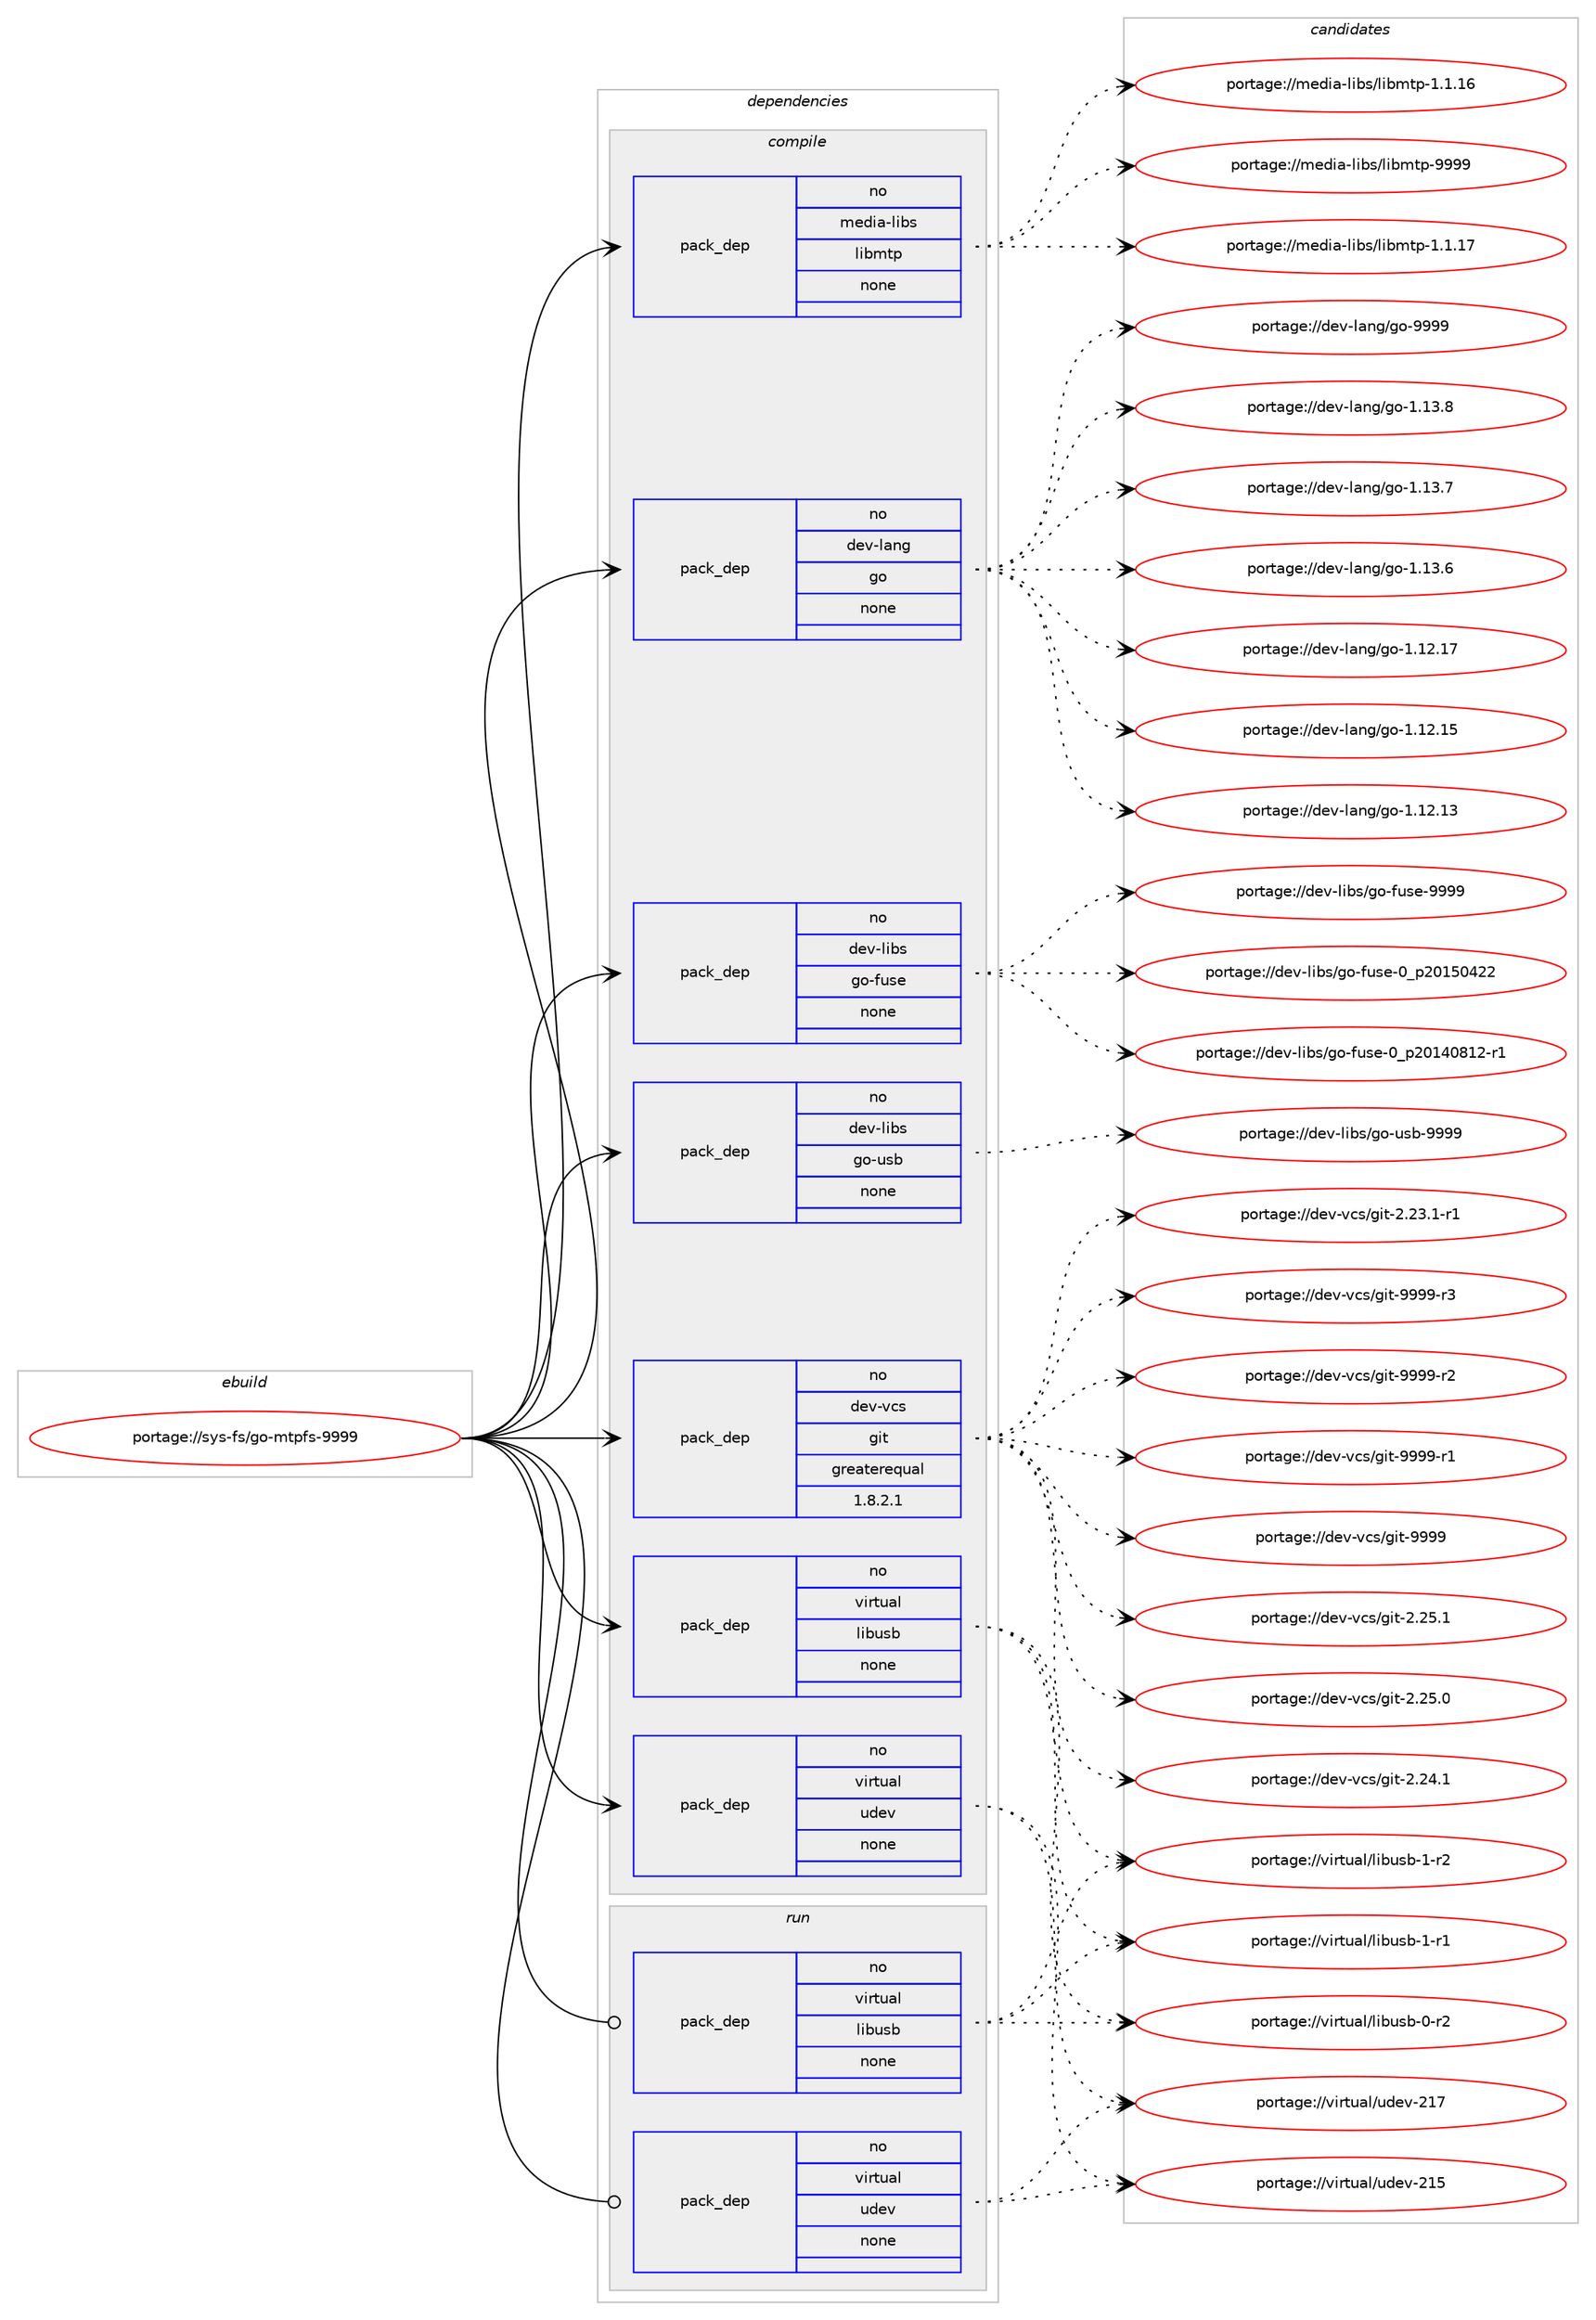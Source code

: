 digraph prolog {

# *************
# Graph options
# *************

newrank=true;
concentrate=true;
compound=true;
graph [rankdir=LR,fontname=Helvetica,fontsize=10,ranksep=1.5];#, ranksep=2.5, nodesep=0.2];
edge  [arrowhead=vee];
node  [fontname=Helvetica,fontsize=10];

# **********
# The ebuild
# **********

subgraph cluster_leftcol {
color=gray;
rank=same;
label=<<i>ebuild</i>>;
id [label="portage://sys-fs/go-mtpfs-9999", color=red, width=4, href="../sys-fs/go-mtpfs-9999.svg"];
}

# ****************
# The dependencies
# ****************

subgraph cluster_midcol {
color=gray;
label=<<i>dependencies</i>>;
subgraph cluster_compile {
fillcolor="#eeeeee";
style=filled;
label=<<i>compile</i>>;
subgraph pack34230 {
dependency43774 [label=<<TABLE BORDER="0" CELLBORDER="1" CELLSPACING="0" CELLPADDING="4" WIDTH="220"><TR><TD ROWSPAN="6" CELLPADDING="30">pack_dep</TD></TR><TR><TD WIDTH="110">no</TD></TR><TR><TD>dev-lang</TD></TR><TR><TD>go</TD></TR><TR><TD>none</TD></TR><TR><TD></TD></TR></TABLE>>, shape=none, color=blue];
}
id:e -> dependency43774:w [weight=20,style="solid",arrowhead="vee"];
subgraph pack34231 {
dependency43775 [label=<<TABLE BORDER="0" CELLBORDER="1" CELLSPACING="0" CELLPADDING="4" WIDTH="220"><TR><TD ROWSPAN="6" CELLPADDING="30">pack_dep</TD></TR><TR><TD WIDTH="110">no</TD></TR><TR><TD>dev-libs</TD></TR><TR><TD>go-fuse</TD></TR><TR><TD>none</TD></TR><TR><TD></TD></TR></TABLE>>, shape=none, color=blue];
}
id:e -> dependency43775:w [weight=20,style="solid",arrowhead="vee"];
subgraph pack34232 {
dependency43776 [label=<<TABLE BORDER="0" CELLBORDER="1" CELLSPACING="0" CELLPADDING="4" WIDTH="220"><TR><TD ROWSPAN="6" CELLPADDING="30">pack_dep</TD></TR><TR><TD WIDTH="110">no</TD></TR><TR><TD>dev-libs</TD></TR><TR><TD>go-usb</TD></TR><TR><TD>none</TD></TR><TR><TD></TD></TR></TABLE>>, shape=none, color=blue];
}
id:e -> dependency43776:w [weight=20,style="solid",arrowhead="vee"];
subgraph pack34233 {
dependency43777 [label=<<TABLE BORDER="0" CELLBORDER="1" CELLSPACING="0" CELLPADDING="4" WIDTH="220"><TR><TD ROWSPAN="6" CELLPADDING="30">pack_dep</TD></TR><TR><TD WIDTH="110">no</TD></TR><TR><TD>dev-vcs</TD></TR><TR><TD>git</TD></TR><TR><TD>greaterequal</TD></TR><TR><TD>1.8.2.1</TD></TR></TABLE>>, shape=none, color=blue];
}
id:e -> dependency43777:w [weight=20,style="solid",arrowhead="vee"];
subgraph pack34234 {
dependency43778 [label=<<TABLE BORDER="0" CELLBORDER="1" CELLSPACING="0" CELLPADDING="4" WIDTH="220"><TR><TD ROWSPAN="6" CELLPADDING="30">pack_dep</TD></TR><TR><TD WIDTH="110">no</TD></TR><TR><TD>media-libs</TD></TR><TR><TD>libmtp</TD></TR><TR><TD>none</TD></TR><TR><TD></TD></TR></TABLE>>, shape=none, color=blue];
}
id:e -> dependency43778:w [weight=20,style="solid",arrowhead="vee"];
subgraph pack34235 {
dependency43779 [label=<<TABLE BORDER="0" CELLBORDER="1" CELLSPACING="0" CELLPADDING="4" WIDTH="220"><TR><TD ROWSPAN="6" CELLPADDING="30">pack_dep</TD></TR><TR><TD WIDTH="110">no</TD></TR><TR><TD>virtual</TD></TR><TR><TD>libusb</TD></TR><TR><TD>none</TD></TR><TR><TD></TD></TR></TABLE>>, shape=none, color=blue];
}
id:e -> dependency43779:w [weight=20,style="solid",arrowhead="vee"];
subgraph pack34236 {
dependency43780 [label=<<TABLE BORDER="0" CELLBORDER="1" CELLSPACING="0" CELLPADDING="4" WIDTH="220"><TR><TD ROWSPAN="6" CELLPADDING="30">pack_dep</TD></TR><TR><TD WIDTH="110">no</TD></TR><TR><TD>virtual</TD></TR><TR><TD>udev</TD></TR><TR><TD>none</TD></TR><TR><TD></TD></TR></TABLE>>, shape=none, color=blue];
}
id:e -> dependency43780:w [weight=20,style="solid",arrowhead="vee"];
}
subgraph cluster_compileandrun {
fillcolor="#eeeeee";
style=filled;
label=<<i>compile and run</i>>;
}
subgraph cluster_run {
fillcolor="#eeeeee";
style=filled;
label=<<i>run</i>>;
subgraph pack34237 {
dependency43781 [label=<<TABLE BORDER="0" CELLBORDER="1" CELLSPACING="0" CELLPADDING="4" WIDTH="220"><TR><TD ROWSPAN="6" CELLPADDING="30">pack_dep</TD></TR><TR><TD WIDTH="110">no</TD></TR><TR><TD>virtual</TD></TR><TR><TD>libusb</TD></TR><TR><TD>none</TD></TR><TR><TD></TD></TR></TABLE>>, shape=none, color=blue];
}
id:e -> dependency43781:w [weight=20,style="solid",arrowhead="odot"];
subgraph pack34238 {
dependency43782 [label=<<TABLE BORDER="0" CELLBORDER="1" CELLSPACING="0" CELLPADDING="4" WIDTH="220"><TR><TD ROWSPAN="6" CELLPADDING="30">pack_dep</TD></TR><TR><TD WIDTH="110">no</TD></TR><TR><TD>virtual</TD></TR><TR><TD>udev</TD></TR><TR><TD>none</TD></TR><TR><TD></TD></TR></TABLE>>, shape=none, color=blue];
}
id:e -> dependency43782:w [weight=20,style="solid",arrowhead="odot"];
}
}

# **************
# The candidates
# **************

subgraph cluster_choices {
rank=same;
color=gray;
label=<<i>candidates</i>>;

subgraph choice34230 {
color=black;
nodesep=1;
choice1001011184510897110103471031114557575757 [label="portage://dev-lang/go-9999", color=red, width=4,href="../dev-lang/go-9999.svg"];
choice10010111845108971101034710311145494649514656 [label="portage://dev-lang/go-1.13.8", color=red, width=4,href="../dev-lang/go-1.13.8.svg"];
choice10010111845108971101034710311145494649514655 [label="portage://dev-lang/go-1.13.7", color=red, width=4,href="../dev-lang/go-1.13.7.svg"];
choice10010111845108971101034710311145494649514654 [label="portage://dev-lang/go-1.13.6", color=red, width=4,href="../dev-lang/go-1.13.6.svg"];
choice1001011184510897110103471031114549464950464955 [label="portage://dev-lang/go-1.12.17", color=red, width=4,href="../dev-lang/go-1.12.17.svg"];
choice1001011184510897110103471031114549464950464953 [label="portage://dev-lang/go-1.12.15", color=red, width=4,href="../dev-lang/go-1.12.15.svg"];
choice1001011184510897110103471031114549464950464951 [label="portage://dev-lang/go-1.12.13", color=red, width=4,href="../dev-lang/go-1.12.13.svg"];
dependency43774:e -> choice1001011184510897110103471031114557575757:w [style=dotted,weight="100"];
dependency43774:e -> choice10010111845108971101034710311145494649514656:w [style=dotted,weight="100"];
dependency43774:e -> choice10010111845108971101034710311145494649514655:w [style=dotted,weight="100"];
dependency43774:e -> choice10010111845108971101034710311145494649514654:w [style=dotted,weight="100"];
dependency43774:e -> choice1001011184510897110103471031114549464950464955:w [style=dotted,weight="100"];
dependency43774:e -> choice1001011184510897110103471031114549464950464953:w [style=dotted,weight="100"];
dependency43774:e -> choice1001011184510897110103471031114549464950464951:w [style=dotted,weight="100"];
}
subgraph choice34231 {
color=black;
nodesep=1;
choice100101118451081059811547103111451021171151014557575757 [label="portage://dev-libs/go-fuse-9999", color=red, width=4,href="../dev-libs/go-fuse-9999.svg"];
choice100101118451081059811547103111451021171151014548951125048495348525050 [label="portage://dev-libs/go-fuse-0_p20150422", color=red, width=4,href="../dev-libs/go-fuse-0_p20150422.svg"];
choice1001011184510810598115471031114510211711510145489511250484952485649504511449 [label="portage://dev-libs/go-fuse-0_p20140812-r1", color=red, width=4,href="../dev-libs/go-fuse-0_p20140812-r1.svg"];
dependency43775:e -> choice100101118451081059811547103111451021171151014557575757:w [style=dotted,weight="100"];
dependency43775:e -> choice100101118451081059811547103111451021171151014548951125048495348525050:w [style=dotted,weight="100"];
dependency43775:e -> choice1001011184510810598115471031114510211711510145489511250484952485649504511449:w [style=dotted,weight="100"];
}
subgraph choice34232 {
color=black;
nodesep=1;
choice10010111845108105981154710311145117115984557575757 [label="portage://dev-libs/go-usb-9999", color=red, width=4,href="../dev-libs/go-usb-9999.svg"];
dependency43776:e -> choice10010111845108105981154710311145117115984557575757:w [style=dotted,weight="100"];
}
subgraph choice34233 {
color=black;
nodesep=1;
choice10010111845118991154710310511645575757574511451 [label="portage://dev-vcs/git-9999-r3", color=red, width=4,href="../dev-vcs/git-9999-r3.svg"];
choice10010111845118991154710310511645575757574511450 [label="portage://dev-vcs/git-9999-r2", color=red, width=4,href="../dev-vcs/git-9999-r2.svg"];
choice10010111845118991154710310511645575757574511449 [label="portage://dev-vcs/git-9999-r1", color=red, width=4,href="../dev-vcs/git-9999-r1.svg"];
choice1001011184511899115471031051164557575757 [label="portage://dev-vcs/git-9999", color=red, width=4,href="../dev-vcs/git-9999.svg"];
choice10010111845118991154710310511645504650534649 [label="portage://dev-vcs/git-2.25.1", color=red, width=4,href="../dev-vcs/git-2.25.1.svg"];
choice10010111845118991154710310511645504650534648 [label="portage://dev-vcs/git-2.25.0", color=red, width=4,href="../dev-vcs/git-2.25.0.svg"];
choice10010111845118991154710310511645504650524649 [label="portage://dev-vcs/git-2.24.1", color=red, width=4,href="../dev-vcs/git-2.24.1.svg"];
choice100101118451189911547103105116455046505146494511449 [label="portage://dev-vcs/git-2.23.1-r1", color=red, width=4,href="../dev-vcs/git-2.23.1-r1.svg"];
dependency43777:e -> choice10010111845118991154710310511645575757574511451:w [style=dotted,weight="100"];
dependency43777:e -> choice10010111845118991154710310511645575757574511450:w [style=dotted,weight="100"];
dependency43777:e -> choice10010111845118991154710310511645575757574511449:w [style=dotted,weight="100"];
dependency43777:e -> choice1001011184511899115471031051164557575757:w [style=dotted,weight="100"];
dependency43777:e -> choice10010111845118991154710310511645504650534649:w [style=dotted,weight="100"];
dependency43777:e -> choice10010111845118991154710310511645504650534648:w [style=dotted,weight="100"];
dependency43777:e -> choice10010111845118991154710310511645504650524649:w [style=dotted,weight="100"];
dependency43777:e -> choice100101118451189911547103105116455046505146494511449:w [style=dotted,weight="100"];
}
subgraph choice34234 {
color=black;
nodesep=1;
choice10910110010597451081059811547108105981091161124557575757 [label="portage://media-libs/libmtp-9999", color=red, width=4,href="../media-libs/libmtp-9999.svg"];
choice109101100105974510810598115471081059810911611245494649464955 [label="portage://media-libs/libmtp-1.1.17", color=red, width=4,href="../media-libs/libmtp-1.1.17.svg"];
choice109101100105974510810598115471081059810911611245494649464954 [label="portage://media-libs/libmtp-1.1.16", color=red, width=4,href="../media-libs/libmtp-1.1.16.svg"];
dependency43778:e -> choice10910110010597451081059811547108105981091161124557575757:w [style=dotted,weight="100"];
dependency43778:e -> choice109101100105974510810598115471081059810911611245494649464955:w [style=dotted,weight="100"];
dependency43778:e -> choice109101100105974510810598115471081059810911611245494649464954:w [style=dotted,weight="100"];
}
subgraph choice34235 {
color=black;
nodesep=1;
choice1181051141161179710847108105981171159845494511450 [label="portage://virtual/libusb-1-r2", color=red, width=4,href="../virtual/libusb-1-r2.svg"];
choice1181051141161179710847108105981171159845494511449 [label="portage://virtual/libusb-1-r1", color=red, width=4,href="../virtual/libusb-1-r1.svg"];
choice1181051141161179710847108105981171159845484511450 [label="portage://virtual/libusb-0-r2", color=red, width=4,href="../virtual/libusb-0-r2.svg"];
dependency43779:e -> choice1181051141161179710847108105981171159845494511450:w [style=dotted,weight="100"];
dependency43779:e -> choice1181051141161179710847108105981171159845494511449:w [style=dotted,weight="100"];
dependency43779:e -> choice1181051141161179710847108105981171159845484511450:w [style=dotted,weight="100"];
}
subgraph choice34236 {
color=black;
nodesep=1;
choice118105114116117971084711710010111845504955 [label="portage://virtual/udev-217", color=red, width=4,href="../virtual/udev-217.svg"];
choice118105114116117971084711710010111845504953 [label="portage://virtual/udev-215", color=red, width=4,href="../virtual/udev-215.svg"];
dependency43780:e -> choice118105114116117971084711710010111845504955:w [style=dotted,weight="100"];
dependency43780:e -> choice118105114116117971084711710010111845504953:w [style=dotted,weight="100"];
}
subgraph choice34237 {
color=black;
nodesep=1;
choice1181051141161179710847108105981171159845494511450 [label="portage://virtual/libusb-1-r2", color=red, width=4,href="../virtual/libusb-1-r2.svg"];
choice1181051141161179710847108105981171159845494511449 [label="portage://virtual/libusb-1-r1", color=red, width=4,href="../virtual/libusb-1-r1.svg"];
choice1181051141161179710847108105981171159845484511450 [label="portage://virtual/libusb-0-r2", color=red, width=4,href="../virtual/libusb-0-r2.svg"];
dependency43781:e -> choice1181051141161179710847108105981171159845494511450:w [style=dotted,weight="100"];
dependency43781:e -> choice1181051141161179710847108105981171159845494511449:w [style=dotted,weight="100"];
dependency43781:e -> choice1181051141161179710847108105981171159845484511450:w [style=dotted,weight="100"];
}
subgraph choice34238 {
color=black;
nodesep=1;
choice118105114116117971084711710010111845504955 [label="portage://virtual/udev-217", color=red, width=4,href="../virtual/udev-217.svg"];
choice118105114116117971084711710010111845504953 [label="portage://virtual/udev-215", color=red, width=4,href="../virtual/udev-215.svg"];
dependency43782:e -> choice118105114116117971084711710010111845504955:w [style=dotted,weight="100"];
dependency43782:e -> choice118105114116117971084711710010111845504953:w [style=dotted,weight="100"];
}
}

}
